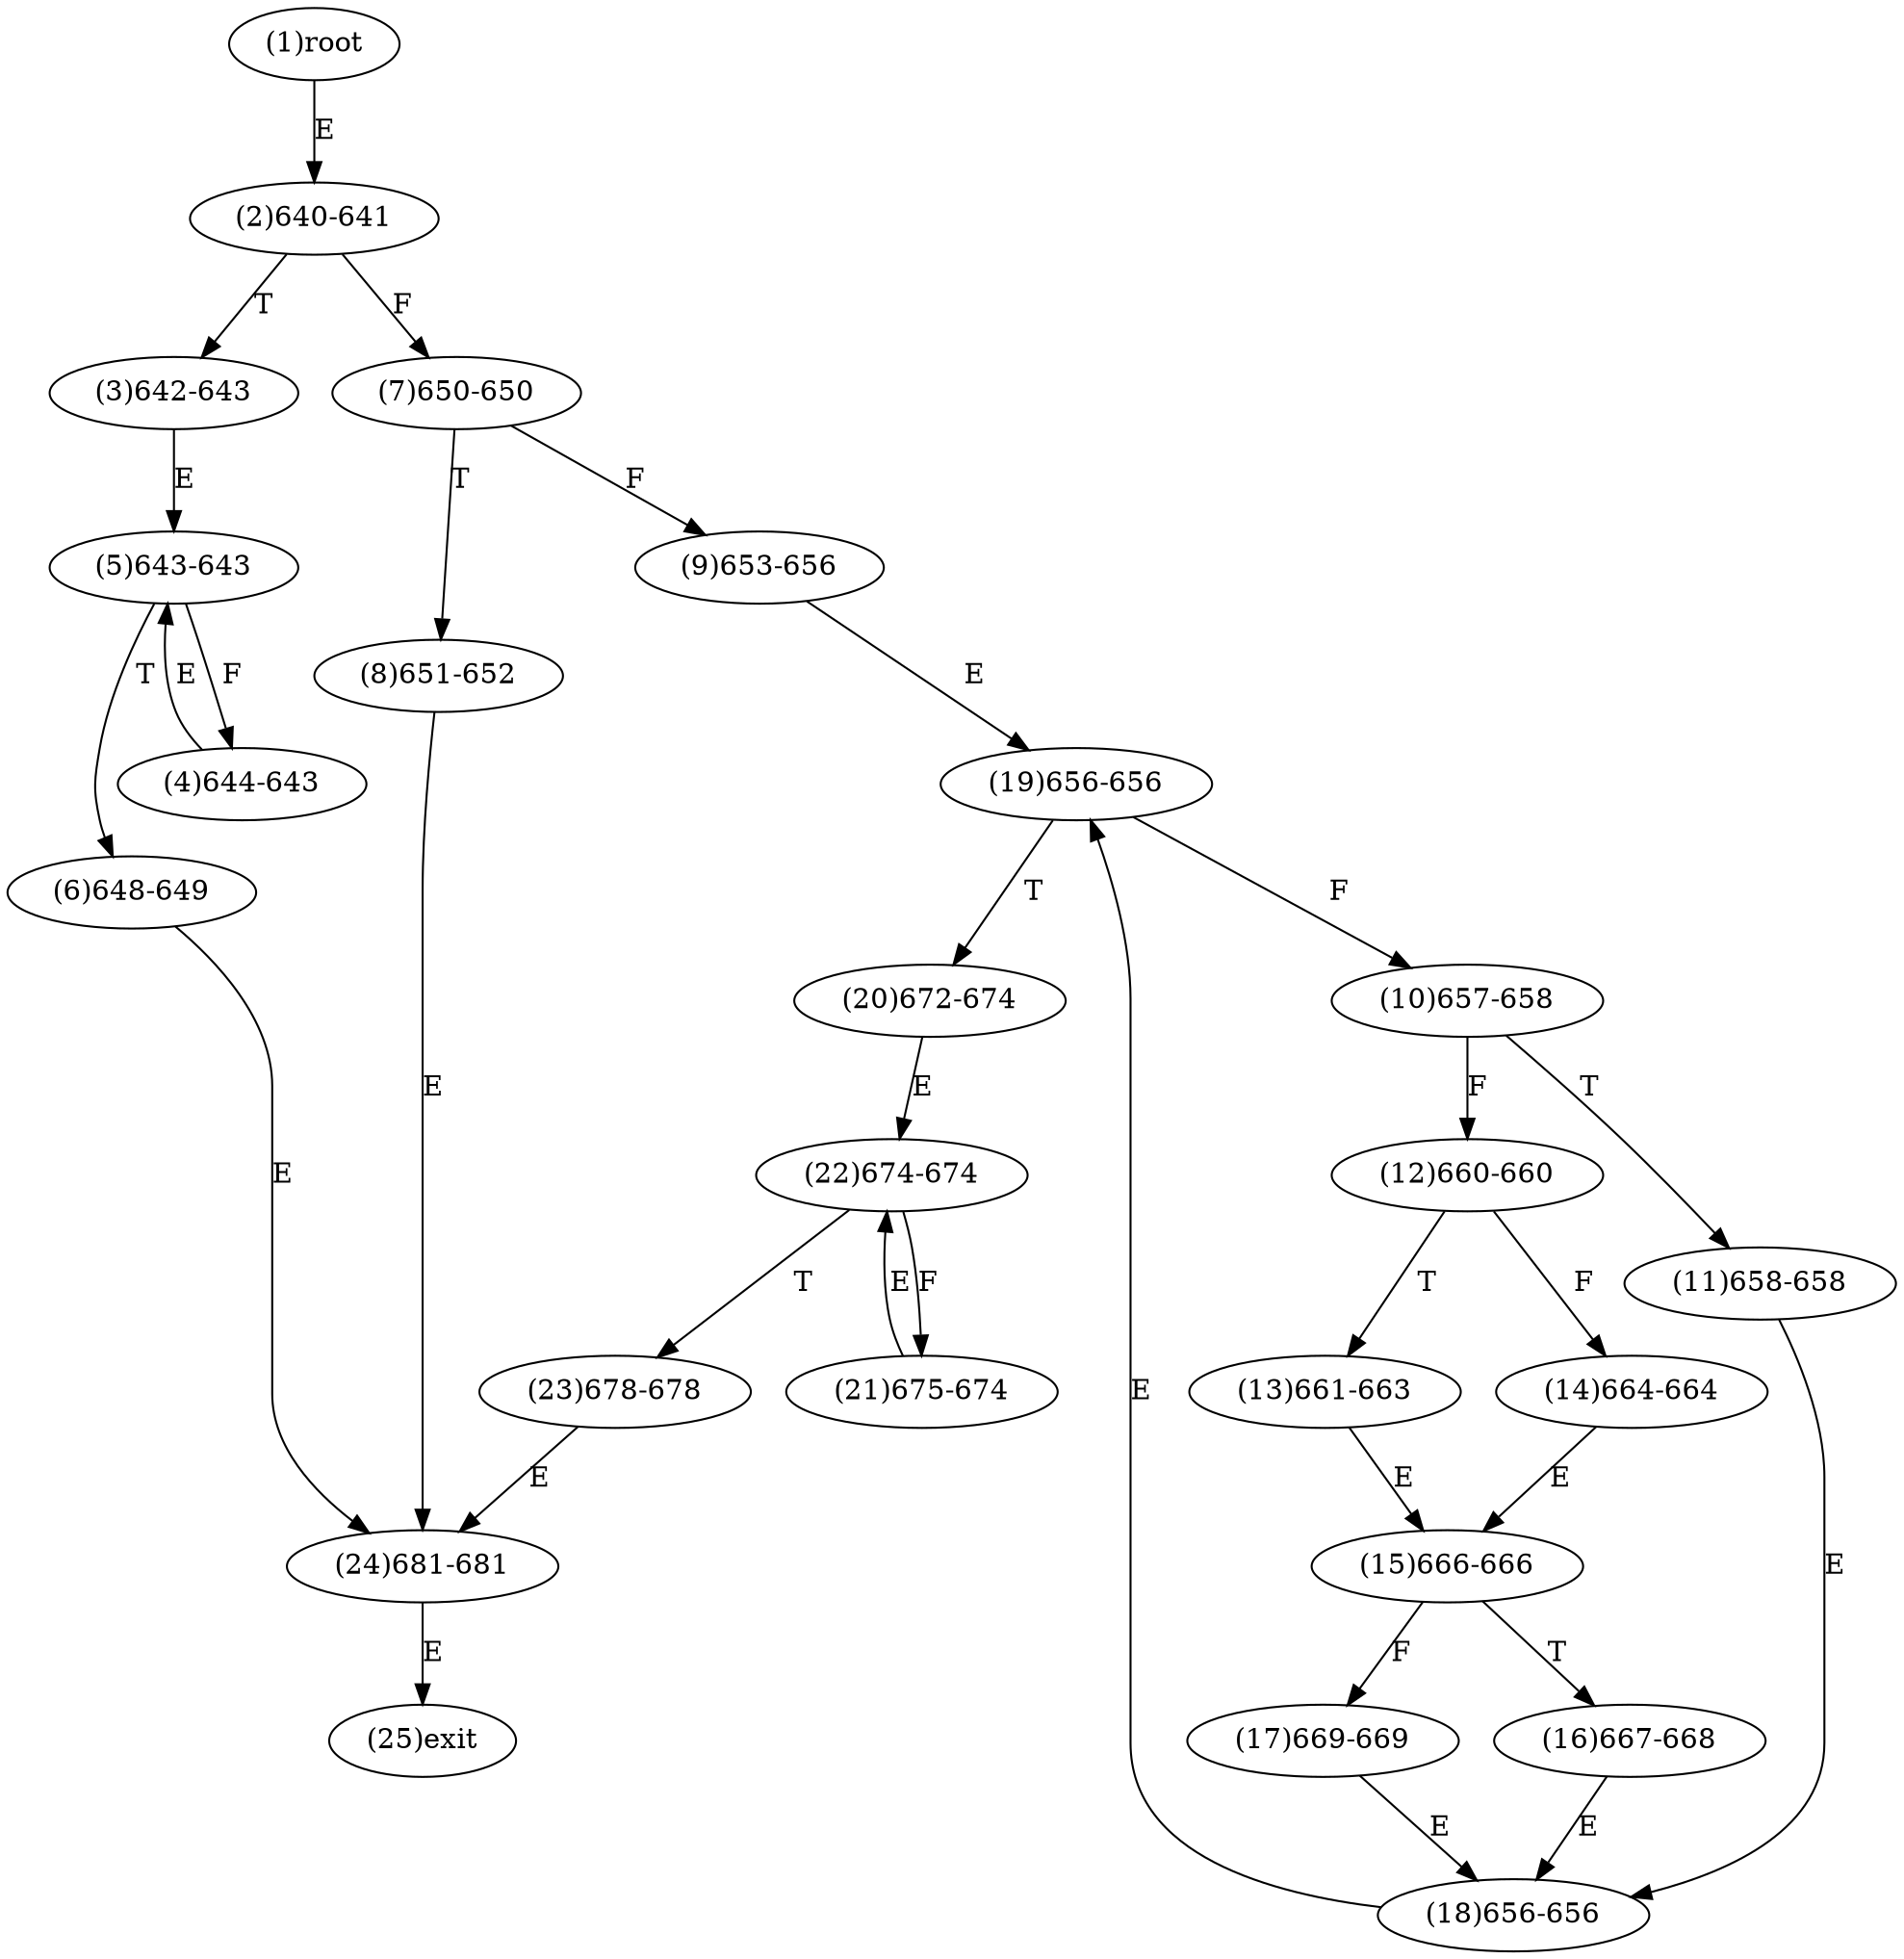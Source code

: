 digraph "" { 
1[ label="(1)root"];
2[ label="(2)640-641"];
3[ label="(3)642-643"];
4[ label="(4)644-643"];
5[ label="(5)643-643"];
6[ label="(6)648-649"];
7[ label="(7)650-650"];
8[ label="(8)651-652"];
9[ label="(9)653-656"];
10[ label="(10)657-658"];
11[ label="(11)658-658"];
12[ label="(12)660-660"];
13[ label="(13)661-663"];
14[ label="(14)664-664"];
15[ label="(15)666-666"];
17[ label="(17)669-669"];
16[ label="(16)667-668"];
19[ label="(19)656-656"];
18[ label="(18)656-656"];
21[ label="(21)675-674"];
20[ label="(20)672-674"];
23[ label="(23)678-678"];
22[ label="(22)674-674"];
25[ label="(25)exit"];
24[ label="(24)681-681"];
1->2[ label="E"];
2->7[ label="F"];
2->3[ label="T"];
3->5[ label="E"];
4->5[ label="E"];
5->4[ label="F"];
5->6[ label="T"];
6->24[ label="E"];
7->9[ label="F"];
7->8[ label="T"];
8->24[ label="E"];
9->19[ label="E"];
10->12[ label="F"];
10->11[ label="T"];
11->18[ label="E"];
12->14[ label="F"];
12->13[ label="T"];
13->15[ label="E"];
14->15[ label="E"];
15->17[ label="F"];
15->16[ label="T"];
16->18[ label="E"];
17->18[ label="E"];
18->19[ label="E"];
19->10[ label="F"];
19->20[ label="T"];
20->22[ label="E"];
21->22[ label="E"];
22->21[ label="F"];
22->23[ label="T"];
23->24[ label="E"];
24->25[ label="E"];
}